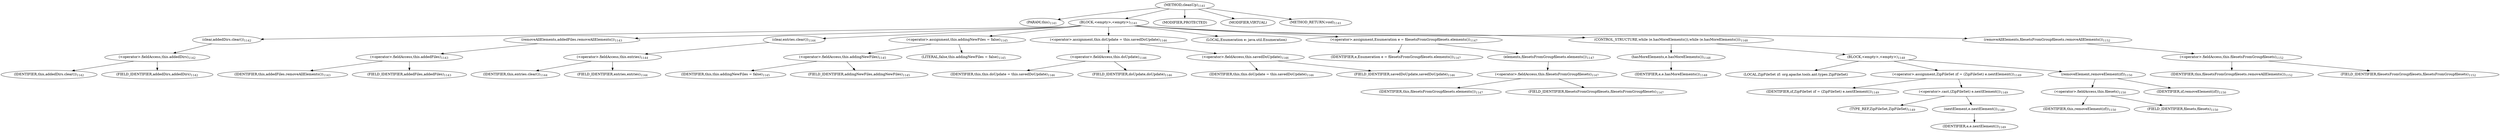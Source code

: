 digraph "cleanUp" {  
"2849" [label = <(METHOD,cleanUp)<SUB>1141</SUB>> ]
"2850" [label = <(PARAM,this)<SUB>1141</SUB>> ]
"2851" [label = <(BLOCK,&lt;empty&gt;,&lt;empty&gt;)<SUB>1141</SUB>> ]
"2852" [label = <(clear,addedDirs.clear())<SUB>1142</SUB>> ]
"2853" [label = <(&lt;operator&gt;.fieldAccess,this.addedDirs)<SUB>1142</SUB>> ]
"2854" [label = <(IDENTIFIER,this,addedDirs.clear())<SUB>1142</SUB>> ]
"2855" [label = <(FIELD_IDENTIFIER,addedDirs,addedDirs)<SUB>1142</SUB>> ]
"2856" [label = <(removeAllElements,addedFiles.removeAllElements())<SUB>1143</SUB>> ]
"2857" [label = <(&lt;operator&gt;.fieldAccess,this.addedFiles)<SUB>1143</SUB>> ]
"2858" [label = <(IDENTIFIER,this,addedFiles.removeAllElements())<SUB>1143</SUB>> ]
"2859" [label = <(FIELD_IDENTIFIER,addedFiles,addedFiles)<SUB>1143</SUB>> ]
"2860" [label = <(clear,entries.clear())<SUB>1144</SUB>> ]
"2861" [label = <(&lt;operator&gt;.fieldAccess,this.entries)<SUB>1144</SUB>> ]
"2862" [label = <(IDENTIFIER,this,entries.clear())<SUB>1144</SUB>> ]
"2863" [label = <(FIELD_IDENTIFIER,entries,entries)<SUB>1144</SUB>> ]
"2864" [label = <(&lt;operator&gt;.assignment,this.addingNewFiles = false)<SUB>1145</SUB>> ]
"2865" [label = <(&lt;operator&gt;.fieldAccess,this.addingNewFiles)<SUB>1145</SUB>> ]
"2866" [label = <(IDENTIFIER,this,this.addingNewFiles = false)<SUB>1145</SUB>> ]
"2867" [label = <(FIELD_IDENTIFIER,addingNewFiles,addingNewFiles)<SUB>1145</SUB>> ]
"2868" [label = <(LITERAL,false,this.addingNewFiles = false)<SUB>1145</SUB>> ]
"2869" [label = <(&lt;operator&gt;.assignment,this.doUpdate = this.savedDoUpdate)<SUB>1146</SUB>> ]
"2870" [label = <(&lt;operator&gt;.fieldAccess,this.doUpdate)<SUB>1146</SUB>> ]
"2871" [label = <(IDENTIFIER,this,this.doUpdate = this.savedDoUpdate)<SUB>1146</SUB>> ]
"2872" [label = <(FIELD_IDENTIFIER,doUpdate,doUpdate)<SUB>1146</SUB>> ]
"2873" [label = <(&lt;operator&gt;.fieldAccess,this.savedDoUpdate)<SUB>1146</SUB>> ]
"2874" [label = <(IDENTIFIER,this,this.doUpdate = this.savedDoUpdate)<SUB>1146</SUB>> ]
"2875" [label = <(FIELD_IDENTIFIER,savedDoUpdate,savedDoUpdate)<SUB>1146</SUB>> ]
"2876" [label = <(LOCAL,Enumeration e: java.util.Enumeration)> ]
"2877" [label = <(&lt;operator&gt;.assignment,Enumeration e = filesetsFromGroupfilesets.elements())<SUB>1147</SUB>> ]
"2878" [label = <(IDENTIFIER,e,Enumeration e = filesetsFromGroupfilesets.elements())<SUB>1147</SUB>> ]
"2879" [label = <(elements,filesetsFromGroupfilesets.elements())<SUB>1147</SUB>> ]
"2880" [label = <(&lt;operator&gt;.fieldAccess,this.filesetsFromGroupfilesets)<SUB>1147</SUB>> ]
"2881" [label = <(IDENTIFIER,this,filesetsFromGroupfilesets.elements())<SUB>1147</SUB>> ]
"2882" [label = <(FIELD_IDENTIFIER,filesetsFromGroupfilesets,filesetsFromGroupfilesets)<SUB>1147</SUB>> ]
"2883" [label = <(CONTROL_STRUCTURE,while (e.hasMoreElements()),while (e.hasMoreElements()))<SUB>1148</SUB>> ]
"2884" [label = <(hasMoreElements,e.hasMoreElements())<SUB>1148</SUB>> ]
"2885" [label = <(IDENTIFIER,e,e.hasMoreElements())<SUB>1148</SUB>> ]
"2886" [label = <(BLOCK,&lt;empty&gt;,&lt;empty&gt;)<SUB>1148</SUB>> ]
"2887" [label = <(LOCAL,ZipFileSet zf: org.apache.tools.ant.types.ZipFileSet)> ]
"2888" [label = <(&lt;operator&gt;.assignment,ZipFileSet zf = (ZipFileSet) e.nextElement())<SUB>1149</SUB>> ]
"2889" [label = <(IDENTIFIER,zf,ZipFileSet zf = (ZipFileSet) e.nextElement())<SUB>1149</SUB>> ]
"2890" [label = <(&lt;operator&gt;.cast,(ZipFileSet) e.nextElement())<SUB>1149</SUB>> ]
"2891" [label = <(TYPE_REF,ZipFileSet,ZipFileSet)<SUB>1149</SUB>> ]
"2892" [label = <(nextElement,e.nextElement())<SUB>1149</SUB>> ]
"2893" [label = <(IDENTIFIER,e,e.nextElement())<SUB>1149</SUB>> ]
"2894" [label = <(removeElement,removeElement(zf))<SUB>1150</SUB>> ]
"2895" [label = <(&lt;operator&gt;.fieldAccess,this.filesets)<SUB>1150</SUB>> ]
"2896" [label = <(IDENTIFIER,this,removeElement(zf))<SUB>1150</SUB>> ]
"2897" [label = <(FIELD_IDENTIFIER,filesets,filesets)<SUB>1150</SUB>> ]
"2898" [label = <(IDENTIFIER,zf,removeElement(zf))<SUB>1150</SUB>> ]
"2899" [label = <(removeAllElements,filesetsFromGroupfilesets.removeAllElements())<SUB>1152</SUB>> ]
"2900" [label = <(&lt;operator&gt;.fieldAccess,this.filesetsFromGroupfilesets)<SUB>1152</SUB>> ]
"2901" [label = <(IDENTIFIER,this,filesetsFromGroupfilesets.removeAllElements())<SUB>1152</SUB>> ]
"2902" [label = <(FIELD_IDENTIFIER,filesetsFromGroupfilesets,filesetsFromGroupfilesets)<SUB>1152</SUB>> ]
"2903" [label = <(MODIFIER,PROTECTED)> ]
"2904" [label = <(MODIFIER,VIRTUAL)> ]
"2905" [label = <(METHOD_RETURN,void)<SUB>1141</SUB>> ]
  "2849" -> "2850" 
  "2849" -> "2851" 
  "2849" -> "2903" 
  "2849" -> "2904" 
  "2849" -> "2905" 
  "2851" -> "2852" 
  "2851" -> "2856" 
  "2851" -> "2860" 
  "2851" -> "2864" 
  "2851" -> "2869" 
  "2851" -> "2876" 
  "2851" -> "2877" 
  "2851" -> "2883" 
  "2851" -> "2899" 
  "2852" -> "2853" 
  "2853" -> "2854" 
  "2853" -> "2855" 
  "2856" -> "2857" 
  "2857" -> "2858" 
  "2857" -> "2859" 
  "2860" -> "2861" 
  "2861" -> "2862" 
  "2861" -> "2863" 
  "2864" -> "2865" 
  "2864" -> "2868" 
  "2865" -> "2866" 
  "2865" -> "2867" 
  "2869" -> "2870" 
  "2869" -> "2873" 
  "2870" -> "2871" 
  "2870" -> "2872" 
  "2873" -> "2874" 
  "2873" -> "2875" 
  "2877" -> "2878" 
  "2877" -> "2879" 
  "2879" -> "2880" 
  "2880" -> "2881" 
  "2880" -> "2882" 
  "2883" -> "2884" 
  "2883" -> "2886" 
  "2884" -> "2885" 
  "2886" -> "2887" 
  "2886" -> "2888" 
  "2886" -> "2894" 
  "2888" -> "2889" 
  "2888" -> "2890" 
  "2890" -> "2891" 
  "2890" -> "2892" 
  "2892" -> "2893" 
  "2894" -> "2895" 
  "2894" -> "2898" 
  "2895" -> "2896" 
  "2895" -> "2897" 
  "2899" -> "2900" 
  "2900" -> "2901" 
  "2900" -> "2902" 
}
